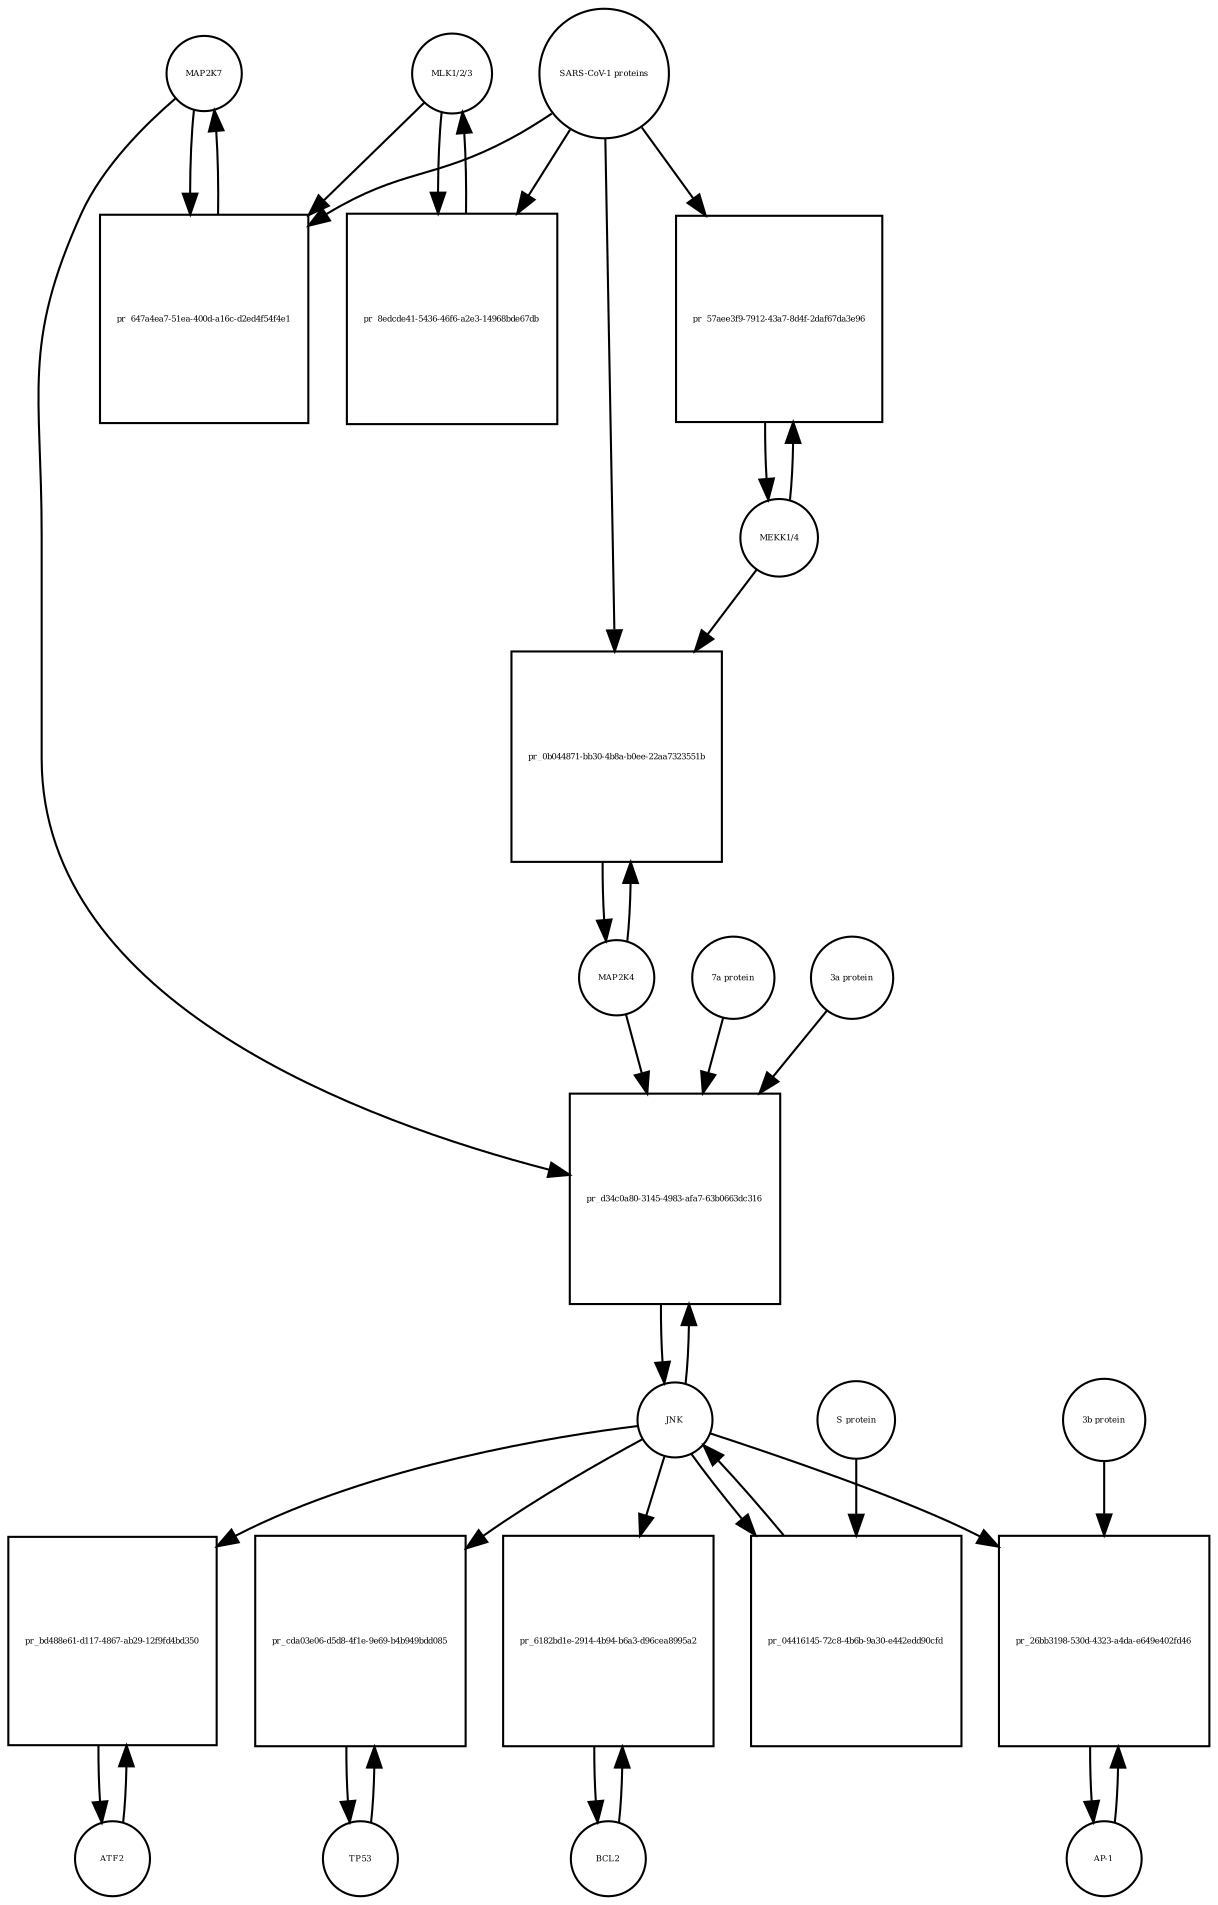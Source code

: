 strict digraph  {
MAP2K7 [annotation=urn_miriam_uniprot_O14733, bipartite=0, cls=macromolecule, fontsize=4, label=MAP2K7, shape=circle];
"pr_647a4ea7-51ea-400d-a16c-d2ed4f54f4e1" [annotation="", bipartite=1, cls=process, fontsize=4, label="pr_647a4ea7-51ea-400d-a16c-d2ed4f54f4e1", shape=square];
"MLK1/2/3" [annotation="", bipartite=0, cls=complex, fontsize=4, label="MLK1/2/3", shape=circle];
"SARS-CoV-1 proteins" [annotation="", bipartite=0, cls=complex, fontsize=4, label="SARS-CoV-1 proteins", shape=circle];
"pr_8edcde41-5436-46f6-a2e3-14968bde67db" [annotation="", bipartite=1, cls=process, fontsize=4, label="pr_8edcde41-5436-46f6-a2e3-14968bde67db", shape=square];
ATF2 [annotation=urn_miriam_uniprot_P15336, bipartite=0, cls=macromolecule, fontsize=4, label=ATF2, shape=circle];
"pr_bd488e61-d117-4867-ab29-12f9fd4bd350" [annotation="", bipartite=1, cls=process, fontsize=4, label="pr_bd488e61-d117-4867-ab29-12f9fd4bd350", shape=square];
JNK [annotation="", bipartite=0, cls=complex, fontsize=4, label=JNK, shape=circle];
TP53 [annotation=urn_miriam_uniprot_P04637, bipartite=0, cls=macromolecule, fontsize=4, label=TP53, shape=circle];
"pr_cda03e06-d5d8-4f1e-9e69-b4b949bdd085" [annotation="", bipartite=1, cls=process, fontsize=4, label="pr_cda03e06-d5d8-4f1e-9e69-b4b949bdd085", shape=square];
BCL2 [annotation=urn_miriam_uniprot_P10415, bipartite=0, cls=macromolecule, fontsize=4, label=BCL2, shape=circle];
"pr_6182bd1e-2914-4b94-b6a3-d96cea8995a2" [annotation="", bipartite=1, cls=process, fontsize=4, label="pr_6182bd1e-2914-4b94-b6a3-d96cea8995a2", shape=square];
"AP-1" [annotation="", bipartite=0, cls=complex, fontsize=4, label="AP-1", shape=circle];
"pr_26bb3198-530d-4323-a4da-e649e402fd46" [annotation="", bipartite=1, cls=process, fontsize=4, label="pr_26bb3198-530d-4323-a4da-e649e402fd46", shape=square];
"3b protein" [annotation="", bipartite=0, cls=macromolecule, fontsize=4, label="3b protein", shape=circle];
"MEKK1/4" [annotation="", bipartite=0, cls=complex, fontsize=4, label="MEKK1/4", shape=circle];
"pr_57aee3f9-7912-43a7-8d4f-2daf67da3e96" [annotation="", bipartite=1, cls=process, fontsize=4, label="pr_57aee3f9-7912-43a7-8d4f-2daf67da3e96", shape=square];
MAP2K4 [annotation=urn_miriam_uniprot_P45985, bipartite=0, cls=macromolecule, fontsize=4, label=MAP2K4, shape=circle];
"pr_0b044871-bb30-4b8a-b0ee-22aa7323551b" [annotation="", bipartite=1, cls=process, fontsize=4, label="pr_0b044871-bb30-4b8a-b0ee-22aa7323551b", shape=square];
"pr_d34c0a80-3145-4983-afa7-63b0663dc316" [annotation="", bipartite=1, cls=process, fontsize=4, label="pr_d34c0a80-3145-4983-afa7-63b0663dc316", shape=square];
"7a protein" [annotation="", bipartite=0, cls=macromolecule, fontsize=4, label="7a protein", shape=circle];
"3a protein" [annotation="", bipartite=0, cls=macromolecule, fontsize=4, label="3a protein", shape=circle];
"pr_04416145-72c8-4b6b-9a30-e442edd90cfd" [annotation="", bipartite=1, cls=process, fontsize=4, label="pr_04416145-72c8-4b6b-9a30-e442edd90cfd", shape=square];
"S protein" [annotation="", bipartite=0, cls=macromolecule, fontsize=4, label="S protein", shape=circle];
MAP2K7 -> "pr_647a4ea7-51ea-400d-a16c-d2ed4f54f4e1"  [annotation="", interaction_type=consumption];
MAP2K7 -> "pr_d34c0a80-3145-4983-afa7-63b0663dc316"  [annotation=urn_miriam_pubmed_17141229, interaction_type=stimulation];
"pr_647a4ea7-51ea-400d-a16c-d2ed4f54f4e1" -> MAP2K7  [annotation="", interaction_type=production];
"MLK1/2/3" -> "pr_647a4ea7-51ea-400d-a16c-d2ed4f54f4e1"  [annotation="urn_miriam_pubmed_31226023|urn_miriam_taxonomy_694009", interaction_type=stimulation];
"MLK1/2/3" -> "pr_8edcde41-5436-46f6-a2e3-14968bde67db"  [annotation="", interaction_type=consumption];
"SARS-CoV-1 proteins" -> "pr_647a4ea7-51ea-400d-a16c-d2ed4f54f4e1"  [annotation="urn_miriam_pubmed_31226023|urn_miriam_taxonomy_694009", interaction_type=stimulation];
"SARS-CoV-1 proteins" -> "pr_8edcde41-5436-46f6-a2e3-14968bde67db"  [annotation="urn_miriam_taxonomy_694009|urn_miriam_pubmed_31226023", interaction_type=stimulation];
"SARS-CoV-1 proteins" -> "pr_57aee3f9-7912-43a7-8d4f-2daf67da3e96"  [annotation="urn_miriam_pubmed_31226023|urn_miriam_taxonomy_694009", interaction_type=stimulation];
"SARS-CoV-1 proteins" -> "pr_0b044871-bb30-4b8a-b0ee-22aa7323551b"  [annotation="urn_miriam_pubmed_31226023|urn_miriam_taxonomy_694009", interaction_type=stimulation];
"pr_8edcde41-5436-46f6-a2e3-14968bde67db" -> "MLK1/2/3"  [annotation="", interaction_type=production];
ATF2 -> "pr_bd488e61-d117-4867-ab29-12f9fd4bd350"  [annotation="", interaction_type=consumption];
"pr_bd488e61-d117-4867-ab29-12f9fd4bd350" -> ATF2  [annotation="", interaction_type=production];
JNK -> "pr_bd488e61-d117-4867-ab29-12f9fd4bd350"  [annotation="", interaction_type=stimulation];
JNK -> "pr_cda03e06-d5d8-4f1e-9e69-b4b949bdd085"  [annotation="", interaction_type=stimulation];
JNK -> "pr_6182bd1e-2914-4b94-b6a3-d96cea8995a2"  [annotation=urn_miriam_pubmed_10567572, interaction_type=stimulation];
JNK -> "pr_26bb3198-530d-4323-a4da-e649e402fd46"  [annotation=urn_miriam_pubmed_21561061, interaction_type=stimulation];
JNK -> "pr_d34c0a80-3145-4983-afa7-63b0663dc316"  [annotation="", interaction_type=consumption];
JNK -> "pr_04416145-72c8-4b6b-9a30-e442edd90cfd"  [annotation="", interaction_type=consumption];
TP53 -> "pr_cda03e06-d5d8-4f1e-9e69-b4b949bdd085"  [annotation="", interaction_type=consumption];
"pr_cda03e06-d5d8-4f1e-9e69-b4b949bdd085" -> TP53  [annotation="", interaction_type=production];
BCL2 -> "pr_6182bd1e-2914-4b94-b6a3-d96cea8995a2"  [annotation="", interaction_type=consumption];
"pr_6182bd1e-2914-4b94-b6a3-d96cea8995a2" -> BCL2  [annotation="", interaction_type=production];
"AP-1" -> "pr_26bb3198-530d-4323-a4da-e649e402fd46"  [annotation="", interaction_type=consumption];
"pr_26bb3198-530d-4323-a4da-e649e402fd46" -> "AP-1"  [annotation="", interaction_type=production];
"3b protein" -> "pr_26bb3198-530d-4323-a4da-e649e402fd46"  [annotation=urn_miriam_pubmed_21561061, interaction_type=stimulation];
"MEKK1/4" -> "pr_57aee3f9-7912-43a7-8d4f-2daf67da3e96"  [annotation="", interaction_type=consumption];
"MEKK1/4" -> "pr_0b044871-bb30-4b8a-b0ee-22aa7323551b"  [annotation="urn_miriam_pubmed_31226023|urn_miriam_taxonomy_694009", interaction_type=stimulation];
"pr_57aee3f9-7912-43a7-8d4f-2daf67da3e96" -> "MEKK1/4"  [annotation="", interaction_type=production];
MAP2K4 -> "pr_0b044871-bb30-4b8a-b0ee-22aa7323551b"  [annotation="", interaction_type=consumption];
MAP2K4 -> "pr_d34c0a80-3145-4983-afa7-63b0663dc316"  [annotation=urn_miriam_pubmed_17141229, interaction_type=stimulation];
"pr_0b044871-bb30-4b8a-b0ee-22aa7323551b" -> MAP2K4  [annotation="", interaction_type=production];
"pr_d34c0a80-3145-4983-afa7-63b0663dc316" -> JNK  [annotation="", interaction_type=production];
"7a protein" -> "pr_d34c0a80-3145-4983-afa7-63b0663dc316"  [annotation=urn_miriam_pubmed_17141229, interaction_type=stimulation];
"3a protein" -> "pr_d34c0a80-3145-4983-afa7-63b0663dc316"  [annotation=urn_miriam_pubmed_17141229, interaction_type=stimulation];
"pr_04416145-72c8-4b6b-9a30-e442edd90cfd" -> JNK  [annotation="", interaction_type=production];
"S protein" -> "pr_04416145-72c8-4b6b-9a30-e442edd90cfd"  [annotation=urn_miriam_pubmed_17267381, interaction_type=stimulation];
}
